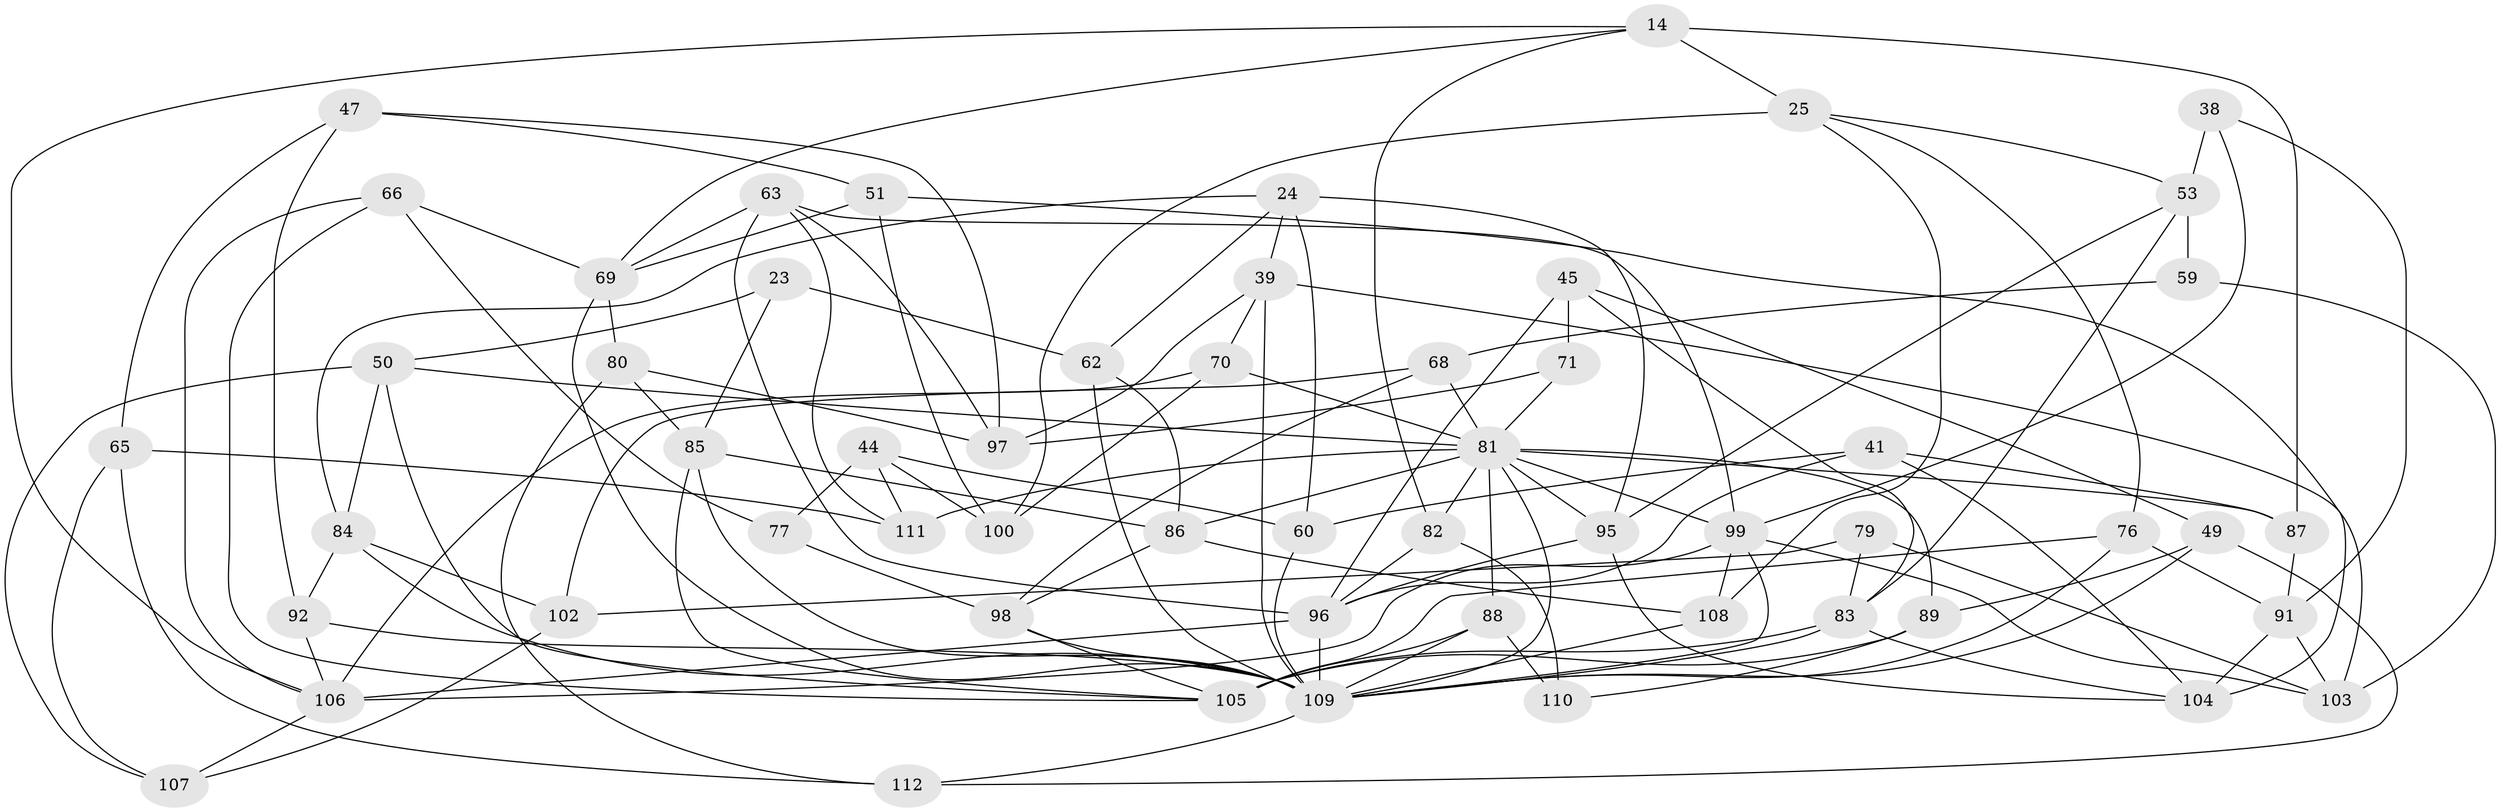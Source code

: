 // original degree distribution, {4: 1.0}
// Generated by graph-tools (version 1.1) at 2025/56/03/09/25 04:56:32]
// undirected, 56 vertices, 136 edges
graph export_dot {
graph [start="1"]
  node [color=gray90,style=filled];
  14 [super="+7"];
  23;
  24 [super="+8"];
  25 [super="+3"];
  38;
  39 [super="+19"];
  41;
  44;
  45;
  47;
  49;
  50 [super="+37"];
  51;
  53 [super="+29"];
  59;
  60;
  62;
  63 [super="+52+55"];
  65;
  66;
  68;
  69 [super="+67"];
  70;
  71;
  76;
  77;
  79;
  80;
  81 [super="+13+28+40+64"];
  82 [super="+10"];
  83 [super="+31+75+32"];
  84 [super="+34"];
  85 [super="+16"];
  86 [super="+35"];
  87;
  88 [super="+43"];
  89 [super="+73"];
  91 [super="+36"];
  92;
  95 [super="+54"];
  96 [super="+5+42+46"];
  97 [super="+21"];
  98 [super="+15"];
  99 [super="+17+90"];
  100;
  102;
  103 [super="+101"];
  104 [super="+30"];
  105 [super="+58+93"];
  106 [super="+48"];
  107;
  108;
  109 [super="+56+94"];
  110;
  111;
  112;
  14 -- 25 [weight=2];
  14 -- 82;
  14 -- 69;
  14 -- 87;
  14 -- 106;
  23 -- 62;
  23 -- 85 [weight=2];
  23 -- 50;
  24 -- 62;
  24 -- 84;
  24 -- 60;
  24 -- 95 [weight=2];
  24 -- 39;
  25 -- 76;
  25 -- 108;
  25 -- 100;
  25 -- 53;
  38 -- 53 [weight=2];
  38 -- 91;
  38 -- 99;
  39 -- 109 [weight=3];
  39 -- 97;
  39 -- 70;
  39 -- 103 [weight=2];
  41 -- 60;
  41 -- 104;
  41 -- 87;
  41 -- 96;
  44 -- 60;
  44 -- 100;
  44 -- 111;
  44 -- 77;
  45 -- 49;
  45 -- 71;
  45 -- 96;
  45 -- 83;
  47 -- 92;
  47 -- 97;
  47 -- 51;
  47 -- 65;
  49 -- 112;
  49 -- 89;
  49 -- 109;
  50 -- 107;
  50 -- 81 [weight=2];
  50 -- 105;
  50 -- 84;
  51 -- 100;
  51 -- 104;
  51 -- 69;
  53 -- 83;
  53 -- 95;
  53 -- 59;
  59 -- 68;
  59 -- 103 [weight=2];
  60 -- 109;
  62 -- 86;
  62 -- 109;
  63 -- 111;
  63 -- 99 [weight=2];
  63 -- 96 [weight=2];
  63 -- 69 [weight=2];
  63 -- 97;
  65 -- 112;
  65 -- 111;
  65 -- 107;
  66 -- 77;
  66 -- 106;
  66 -- 69;
  66 -- 105;
  68 -- 102;
  68 -- 98;
  68 -- 81;
  69 -- 80;
  69 -- 109 [weight=2];
  70 -- 106;
  70 -- 100;
  70 -- 81;
  71 -- 97 [weight=2];
  71 -- 81;
  76 -- 91;
  76 -- 109;
  76 -- 105;
  77 -- 98 [weight=2];
  79 -- 102;
  79 -- 103;
  79 -- 83 [weight=2];
  80 -- 85;
  80 -- 97;
  80 -- 112;
  81 -- 82 [weight=2];
  81 -- 86 [weight=2];
  81 -- 87;
  81 -- 89 [weight=2];
  81 -- 99 [weight=2];
  81 -- 111;
  81 -- 95;
  81 -- 88;
  81 -- 109;
  82 -- 110 [weight=2];
  82 -- 96;
  83 -- 109 [weight=2];
  83 -- 105 [weight=3];
  83 -- 104;
  84 -- 92;
  84 -- 109 [weight=2];
  84 -- 102;
  85 -- 86;
  85 -- 105;
  85 -- 109;
  86 -- 108;
  86 -- 98;
  87 -- 91;
  88 -- 109 [weight=2];
  88 -- 105 [weight=2];
  88 -- 110;
  89 -- 110;
  89 -- 105 [weight=2];
  91 -- 104 [weight=2];
  91 -- 103;
  92 -- 106;
  92 -- 109;
  95 -- 96;
  95 -- 104;
  96 -- 106 [weight=2];
  96 -- 109 [weight=2];
  98 -- 105;
  98 -- 109;
  99 -- 108;
  99 -- 103 [weight=2];
  99 -- 106;
  99 -- 109;
  102 -- 107;
  106 -- 107;
  108 -- 109;
  109 -- 112;
}

